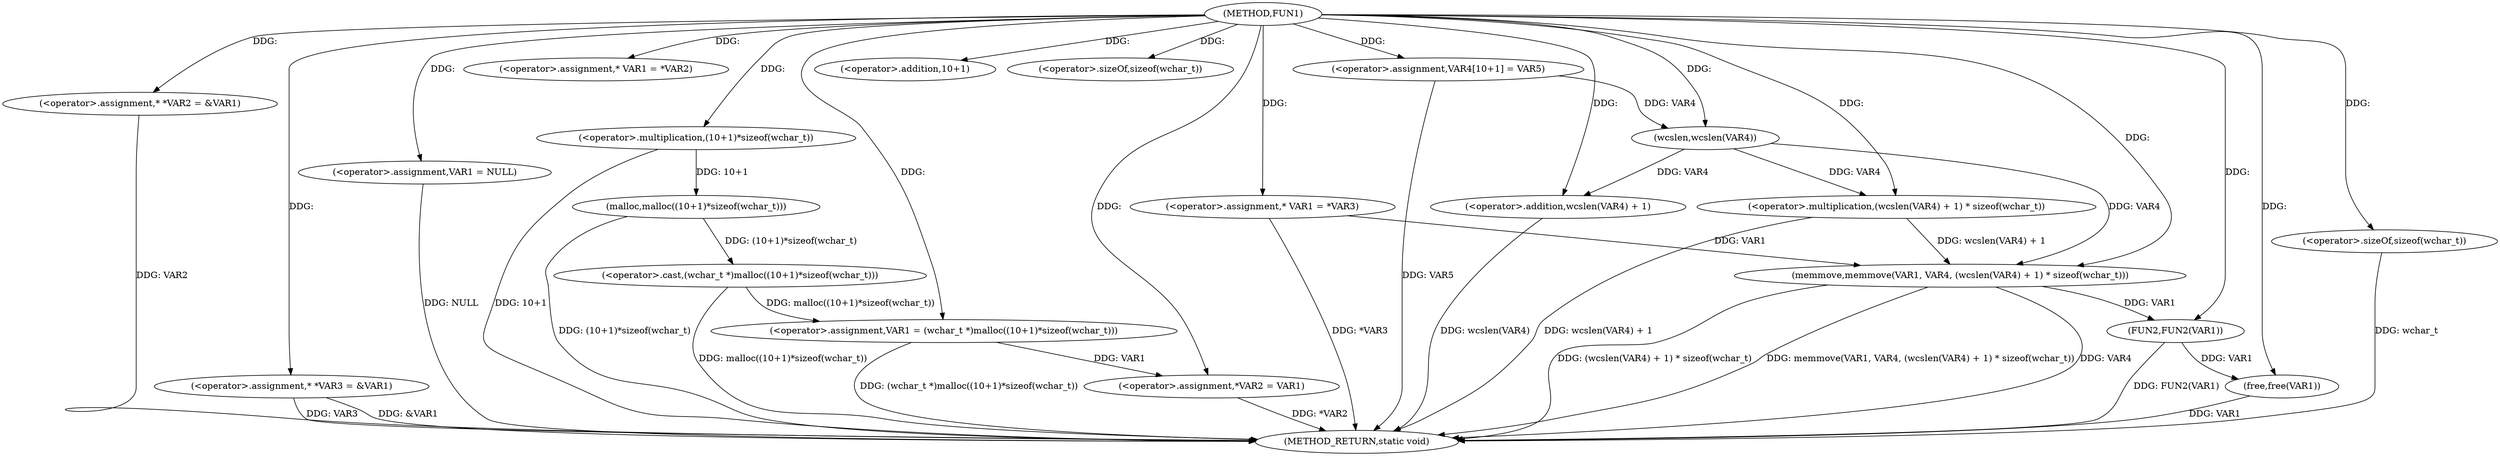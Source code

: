 digraph FUN1 {  
"1000100" [label = "(METHOD,FUN1)" ]
"1000162" [label = "(METHOD_RETURN,static void)" ]
"1000104" [label = "(<operator>.assignment,* *VAR2 = &VAR1)" ]
"1000109" [label = "(<operator>.assignment,* *VAR3 = &VAR1)" ]
"1000113" [label = "(<operator>.assignment,VAR1 = NULL)" ]
"1000118" [label = "(<operator>.assignment,* VAR1 = *VAR2)" ]
"1000122" [label = "(<operator>.assignment,VAR1 = (wchar_t *)malloc((10+1)*sizeof(wchar_t)))" ]
"1000124" [label = "(<operator>.cast,(wchar_t *)malloc((10+1)*sizeof(wchar_t)))" ]
"1000126" [label = "(malloc,malloc((10+1)*sizeof(wchar_t)))" ]
"1000127" [label = "(<operator>.multiplication,(10+1)*sizeof(wchar_t))" ]
"1000128" [label = "(<operator>.addition,10+1)" ]
"1000131" [label = "(<operator>.sizeOf,sizeof(wchar_t))" ]
"1000133" [label = "(<operator>.assignment,*VAR2 = VAR1)" ]
"1000139" [label = "(<operator>.assignment,* VAR1 = *VAR3)" ]
"1000145" [label = "(<operator>.assignment,VAR4[10+1] = VAR5)" ]
"1000148" [label = "(memmove,memmove(VAR1, VAR4, (wcslen(VAR4) + 1) * sizeof(wchar_t)))" ]
"1000151" [label = "(<operator>.multiplication,(wcslen(VAR4) + 1) * sizeof(wchar_t))" ]
"1000152" [label = "(<operator>.addition,wcslen(VAR4) + 1)" ]
"1000153" [label = "(wcslen,wcslen(VAR4))" ]
"1000156" [label = "(<operator>.sizeOf,sizeof(wchar_t))" ]
"1000158" [label = "(FUN2,FUN2(VAR1))" ]
"1000160" [label = "(free,free(VAR1))" ]
  "1000124" -> "1000162"  [ label = "DDG: malloc((10+1)*sizeof(wchar_t))"] 
  "1000148" -> "1000162"  [ label = "DDG: (wcslen(VAR4) + 1) * sizeof(wchar_t)"] 
  "1000156" -> "1000162"  [ label = "DDG: wchar_t"] 
  "1000104" -> "1000162"  [ label = "DDG: VAR2"] 
  "1000151" -> "1000162"  [ label = "DDG: wcslen(VAR4) + 1"] 
  "1000113" -> "1000162"  [ label = "DDG: NULL"] 
  "1000148" -> "1000162"  [ label = "DDG: memmove(VAR1, VAR4, (wcslen(VAR4) + 1) * sizeof(wchar_t))"] 
  "1000148" -> "1000162"  [ label = "DDG: VAR4"] 
  "1000122" -> "1000162"  [ label = "DDG: (wchar_t *)malloc((10+1)*sizeof(wchar_t))"] 
  "1000139" -> "1000162"  [ label = "DDG: *VAR3"] 
  "1000158" -> "1000162"  [ label = "DDG: FUN2(VAR1)"] 
  "1000133" -> "1000162"  [ label = "DDG: *VAR2"] 
  "1000126" -> "1000162"  [ label = "DDG: (10+1)*sizeof(wchar_t)"] 
  "1000152" -> "1000162"  [ label = "DDG: wcslen(VAR4)"] 
  "1000109" -> "1000162"  [ label = "DDG: VAR3"] 
  "1000127" -> "1000162"  [ label = "DDG: 10+1"] 
  "1000145" -> "1000162"  [ label = "DDG: VAR5"] 
  "1000109" -> "1000162"  [ label = "DDG: &VAR1"] 
  "1000160" -> "1000162"  [ label = "DDG: VAR1"] 
  "1000100" -> "1000104"  [ label = "DDG: "] 
  "1000100" -> "1000109"  [ label = "DDG: "] 
  "1000100" -> "1000113"  [ label = "DDG: "] 
  "1000100" -> "1000118"  [ label = "DDG: "] 
  "1000124" -> "1000122"  [ label = "DDG: malloc((10+1)*sizeof(wchar_t))"] 
  "1000100" -> "1000122"  [ label = "DDG: "] 
  "1000126" -> "1000124"  [ label = "DDG: (10+1)*sizeof(wchar_t)"] 
  "1000127" -> "1000126"  [ label = "DDG: 10+1"] 
  "1000100" -> "1000127"  [ label = "DDG: "] 
  "1000100" -> "1000128"  [ label = "DDG: "] 
  "1000100" -> "1000131"  [ label = "DDG: "] 
  "1000122" -> "1000133"  [ label = "DDG: VAR1"] 
  "1000100" -> "1000133"  [ label = "DDG: "] 
  "1000100" -> "1000139"  [ label = "DDG: "] 
  "1000100" -> "1000145"  [ label = "DDG: "] 
  "1000139" -> "1000148"  [ label = "DDG: VAR1"] 
  "1000100" -> "1000148"  [ label = "DDG: "] 
  "1000153" -> "1000148"  [ label = "DDG: VAR4"] 
  "1000151" -> "1000148"  [ label = "DDG: wcslen(VAR4) + 1"] 
  "1000153" -> "1000151"  [ label = "DDG: VAR4"] 
  "1000100" -> "1000151"  [ label = "DDG: "] 
  "1000153" -> "1000152"  [ label = "DDG: VAR4"] 
  "1000145" -> "1000153"  [ label = "DDG: VAR4"] 
  "1000100" -> "1000153"  [ label = "DDG: "] 
  "1000100" -> "1000152"  [ label = "DDG: "] 
  "1000100" -> "1000156"  [ label = "DDG: "] 
  "1000148" -> "1000158"  [ label = "DDG: VAR1"] 
  "1000100" -> "1000158"  [ label = "DDG: "] 
  "1000158" -> "1000160"  [ label = "DDG: VAR1"] 
  "1000100" -> "1000160"  [ label = "DDG: "] 
}
